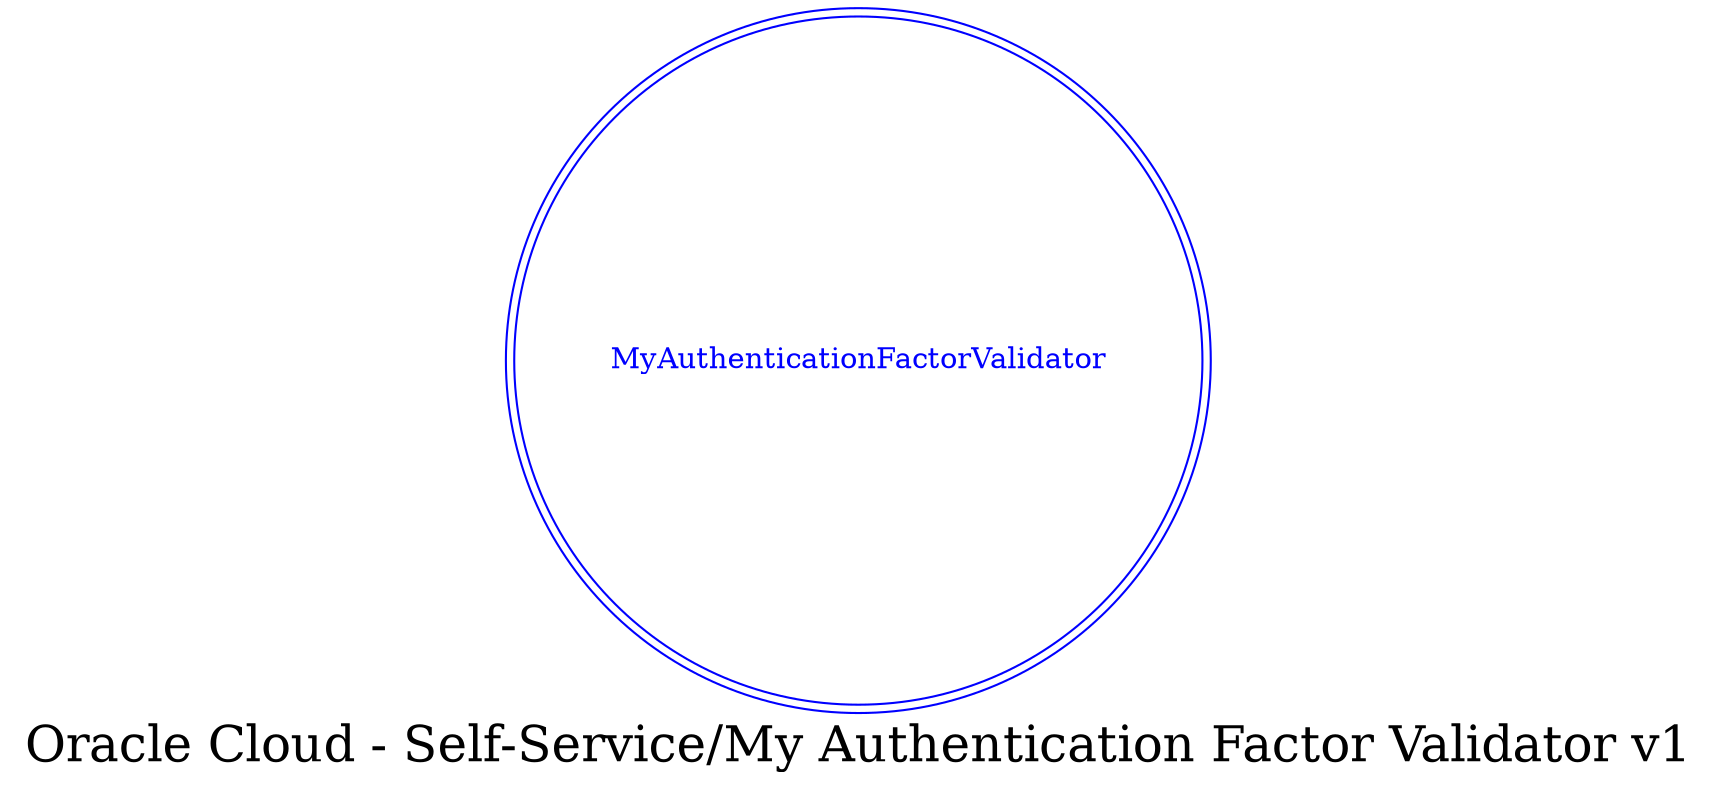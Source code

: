 digraph LexiconGraph {
graph[label="Oracle Cloud - Self-Service/My Authentication Factor Validator v1", fontsize=24]
splines=true
"MyAuthenticationFactorValidator" [color=blue, fontcolor=blue, shape=doublecircle]
}
